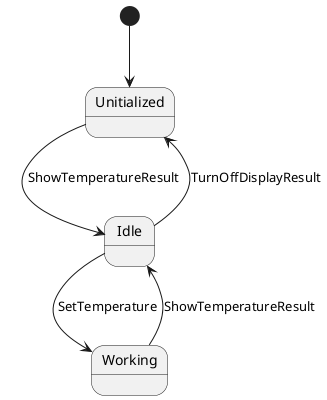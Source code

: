

@startuml SystemCtrl's state chart

[*] --> Unitialized

Idle --> Working : SetTemperature
Working --> Idle : ShowTemperatureResult
Idle --> Unitialized : TurnOffDisplayResult
Unitialized --> Idle : ShowTemperatureResult

@enduml


       